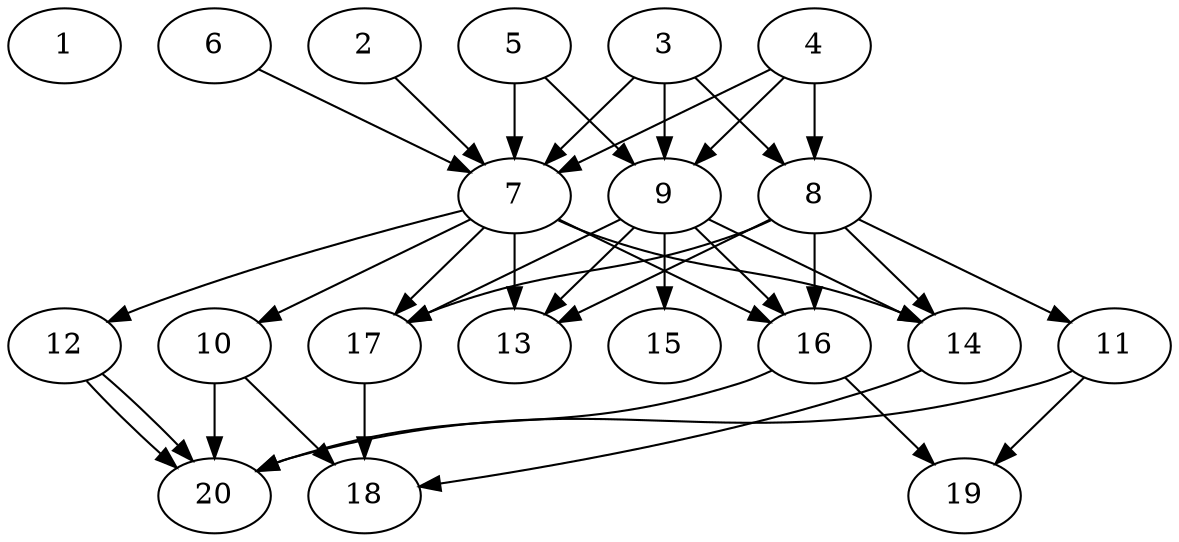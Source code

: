 // DAG automatically generated by daggen at Tue Jul 23 14:33:40 2019
// ./daggen --dot -n 20 --ccr 0.5 --fat 0.6 --regular 0.5 --density 0.8 --mindata 5242880 --maxdata 52428800 
digraph G {
  1 [size="54181888", alpha="0.00", expect_size="27090944"] 
  2 [size="92751872", alpha="0.01", expect_size="46375936"] 
  2 -> 7 [size ="46375936"]
  3 [size="42491904", alpha="0.16", expect_size="21245952"] 
  3 -> 7 [size ="21245952"]
  3 -> 8 [size ="21245952"]
  3 -> 9 [size ="21245952"]
  4 [size="62744576", alpha="0.11", expect_size="31372288"] 
  4 -> 7 [size ="31372288"]
  4 -> 8 [size ="31372288"]
  4 -> 9 [size ="31372288"]
  5 [size="36667392", alpha="0.02", expect_size="18333696"] 
  5 -> 7 [size ="18333696"]
  5 -> 9 [size ="18333696"]
  6 [size="58044416", alpha="0.12", expect_size="29022208"] 
  6 -> 7 [size ="29022208"]
  7 [size="86568960", alpha="0.05", expect_size="43284480"] 
  7 -> 10 [size ="43284480"]
  7 -> 12 [size ="43284480"]
  7 -> 13 [size ="43284480"]
  7 -> 14 [size ="43284480"]
  7 -> 16 [size ="43284480"]
  7 -> 17 [size ="43284480"]
  8 [size="83296256", alpha="0.14", expect_size="41648128"] 
  8 -> 11 [size ="41648128"]
  8 -> 13 [size ="41648128"]
  8 -> 14 [size ="41648128"]
  8 -> 16 [size ="41648128"]
  8 -> 17 [size ="41648128"]
  9 [size="20162560", alpha="0.14", expect_size="10081280"] 
  9 -> 13 [size ="10081280"]
  9 -> 14 [size ="10081280"]
  9 -> 15 [size ="10081280"]
  9 -> 16 [size ="10081280"]
  9 -> 17 [size ="10081280"]
  10 [size="69277696", alpha="0.12", expect_size="34638848"] 
  10 -> 18 [size ="34638848"]
  10 -> 20 [size ="34638848"]
  11 [size="36417536", alpha="0.18", expect_size="18208768"] 
  11 -> 19 [size ="18208768"]
  11 -> 20 [size ="18208768"]
  12 [size="36704256", alpha="0.01", expect_size="18352128"] 
  12 -> 20 [size ="18352128"]
  12 -> 20 [size ="18352128"]
  13 [size="40650752", alpha="0.14", expect_size="20325376"] 
  14 [size="24008704", alpha="0.09", expect_size="12004352"] 
  14 -> 18 [size ="12004352"]
  15 [size="73570304", alpha="0.17", expect_size="36785152"] 
  16 [size="81381376", alpha="0.05", expect_size="40690688"] 
  16 -> 19 [size ="40690688"]
  16 -> 20 [size ="40690688"]
  17 [size="45944832", alpha="0.17", expect_size="22972416"] 
  17 -> 18 [size ="22972416"]
  18 [size="68409344", alpha="0.13", expect_size="34204672"] 
  19 [size="40798208", alpha="0.19", expect_size="20399104"] 
  20 [size="11540480", alpha="0.05", expect_size="5770240"] 
}

